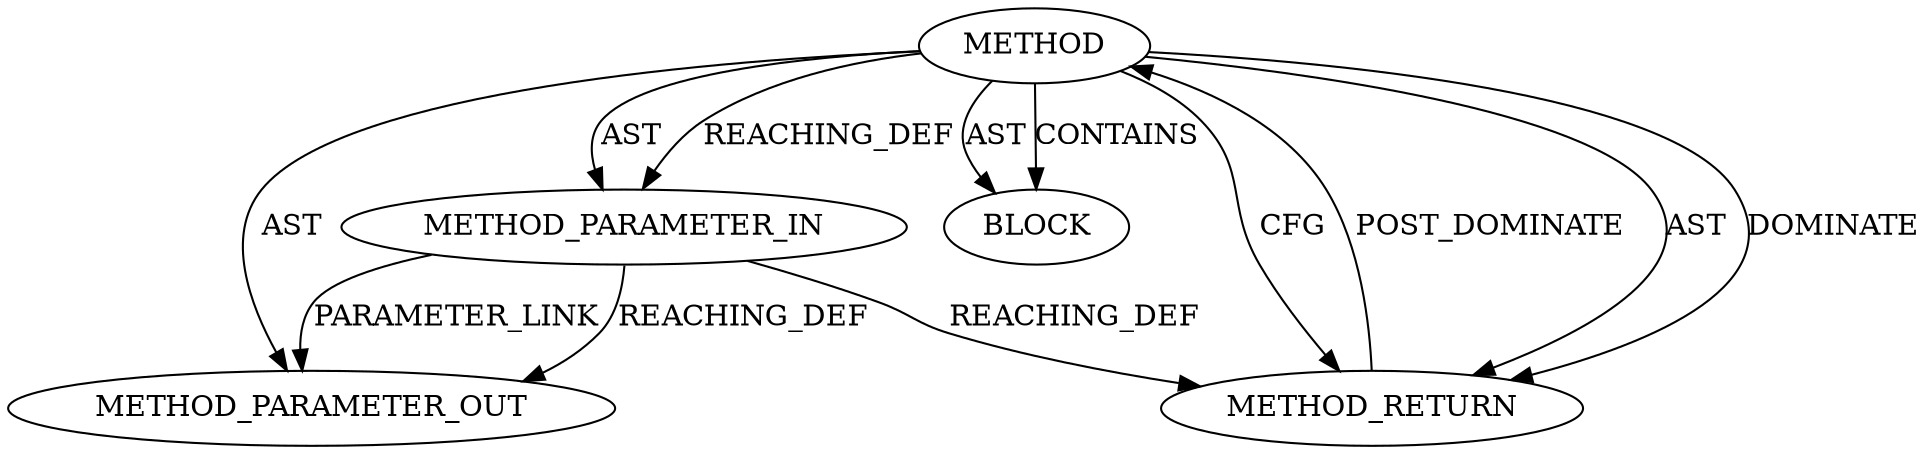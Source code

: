 digraph {
  12448 [label=METHOD AST_PARENT_TYPE="NAMESPACE_BLOCK" AST_PARENT_FULL_NAME="<global>" ORDER=0 CODE="<empty>" FULL_NAME="is_vmalloc_addr" IS_EXTERNAL=true FILENAME="<empty>" SIGNATURE="" NAME="is_vmalloc_addr"]
  12449 [label=METHOD_PARAMETER_IN ORDER=1 CODE="p1" IS_VARIADIC=false TYPE_FULL_NAME="ANY" EVALUATION_STRATEGY="BY_VALUE" INDEX=1 NAME="p1"]
  13426 [label=METHOD_PARAMETER_OUT ORDER=1 CODE="p1" IS_VARIADIC=false TYPE_FULL_NAME="ANY" EVALUATION_STRATEGY="BY_VALUE" INDEX=1 NAME="p1"]
  12450 [label=BLOCK ORDER=1 ARGUMENT_INDEX=1 CODE="<empty>" TYPE_FULL_NAME="ANY"]
  12451 [label=METHOD_RETURN ORDER=2 CODE="RET" TYPE_FULL_NAME="ANY" EVALUATION_STRATEGY="BY_VALUE"]
  12448 -> 13426 [label=AST ]
  12448 -> 12449 [label=REACHING_DEF VARIABLE=""]
  12448 -> 12451 [label=AST ]
  12448 -> 12451 [label=DOMINATE ]
  12448 -> 12450 [label=CONTAINS ]
  12449 -> 13426 [label=PARAMETER_LINK ]
  12448 -> 12450 [label=AST ]
  12449 -> 12451 [label=REACHING_DEF VARIABLE="p1"]
  12448 -> 12451 [label=CFG ]
  12451 -> 12448 [label=POST_DOMINATE ]
  12448 -> 12449 [label=AST ]
  12449 -> 13426 [label=REACHING_DEF VARIABLE="p1"]
}
